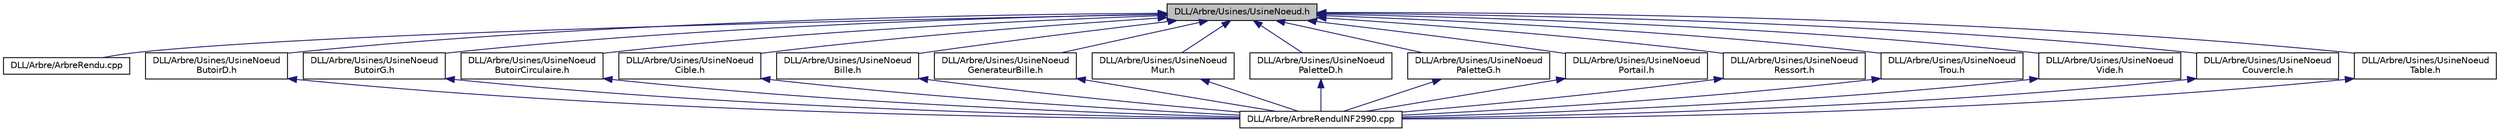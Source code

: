 digraph "DLL/Arbre/Usines/UsineNoeud.h"
{
  edge [fontname="Helvetica",fontsize="10",labelfontname="Helvetica",labelfontsize="10"];
  node [fontname="Helvetica",fontsize="10",shape=record];
  Node1 [label="DLL/Arbre/Usines/UsineNoeud.h",height=0.2,width=0.4,color="black", fillcolor="grey75", style="filled", fontcolor="black"];
  Node1 -> Node2 [dir="back",color="midnightblue",fontsize="10",style="solid",fontname="Helvetica"];
  Node2 [label="DLL/Arbre/ArbreRendu.cpp",height=0.2,width=0.4,color="black", fillcolor="white", style="filled",URL="$d7/dfb/_arbre_rendu_8cpp.html"];
  Node1 -> Node3 [dir="back",color="midnightblue",fontsize="10",style="solid",fontname="Helvetica"];
  Node3 [label="DLL/Arbre/Usines/UsineNoeud\lButoirD.h",height=0.2,width=0.4,color="black", fillcolor="white", style="filled",URL="$d5/dee/_usine_noeud_butoir_d_8h.html"];
  Node3 -> Node4 [dir="back",color="midnightblue",fontsize="10",style="solid",fontname="Helvetica"];
  Node4 [label="DLL/Arbre/ArbreRenduINF2990.cpp",height=0.2,width=0.4,color="black", fillcolor="white", style="filled",URL="$de/d39/_arbre_rendu_i_n_f2990_8cpp.html"];
  Node1 -> Node5 [dir="back",color="midnightblue",fontsize="10",style="solid",fontname="Helvetica"];
  Node5 [label="DLL/Arbre/Usines/UsineNoeud\lButoirG.h",height=0.2,width=0.4,color="black", fillcolor="white", style="filled",URL="$d4/d41/_usine_noeud_butoir_g_8h.html"];
  Node5 -> Node4 [dir="back",color="midnightblue",fontsize="10",style="solid",fontname="Helvetica"];
  Node1 -> Node6 [dir="back",color="midnightblue",fontsize="10",style="solid",fontname="Helvetica"];
  Node6 [label="DLL/Arbre/Usines/UsineNoeud\lButoirCirculaire.h",height=0.2,width=0.4,color="black", fillcolor="white", style="filled",URL="$db/d5e/_usine_noeud_butoir_circulaire_8h.html"];
  Node6 -> Node4 [dir="back",color="midnightblue",fontsize="10",style="solid",fontname="Helvetica"];
  Node1 -> Node7 [dir="back",color="midnightblue",fontsize="10",style="solid",fontname="Helvetica"];
  Node7 [label="DLL/Arbre/Usines/UsineNoeud\lCible.h",height=0.2,width=0.4,color="black", fillcolor="white", style="filled",URL="$d1/de0/_usine_noeud_cible_8h.html"];
  Node7 -> Node4 [dir="back",color="midnightblue",fontsize="10",style="solid",fontname="Helvetica"];
  Node1 -> Node8 [dir="back",color="midnightblue",fontsize="10",style="solid",fontname="Helvetica"];
  Node8 [label="DLL/Arbre/Usines/UsineNoeud\lBille.h",height=0.2,width=0.4,color="black", fillcolor="white", style="filled",URL="$d5/db3/_usine_noeud_bille_8h.html"];
  Node8 -> Node4 [dir="back",color="midnightblue",fontsize="10",style="solid",fontname="Helvetica"];
  Node1 -> Node9 [dir="back",color="midnightblue",fontsize="10",style="solid",fontname="Helvetica"];
  Node9 [label="DLL/Arbre/Usines/UsineNoeud\lGenerateurBille.h",height=0.2,width=0.4,color="black", fillcolor="white", style="filled",URL="$df/db4/_usine_noeud_generateur_bille_8h.html"];
  Node9 -> Node4 [dir="back",color="midnightblue",fontsize="10",style="solid",fontname="Helvetica"];
  Node1 -> Node10 [dir="back",color="midnightblue",fontsize="10",style="solid",fontname="Helvetica"];
  Node10 [label="DLL/Arbre/Usines/UsineNoeud\lMur.h",height=0.2,width=0.4,color="black", fillcolor="white", style="filled",URL="$dc/d77/_usine_noeud_mur_8h.html"];
  Node10 -> Node4 [dir="back",color="midnightblue",fontsize="10",style="solid",fontname="Helvetica"];
  Node1 -> Node11 [dir="back",color="midnightblue",fontsize="10",style="solid",fontname="Helvetica"];
  Node11 [label="DLL/Arbre/Usines/UsineNoeud\lPaletteD.h",height=0.2,width=0.4,color="black", fillcolor="white", style="filled",URL="$d3/d71/_usine_noeud_palette_d_8h.html"];
  Node11 -> Node4 [dir="back",color="midnightblue",fontsize="10",style="solid",fontname="Helvetica"];
  Node1 -> Node12 [dir="back",color="midnightblue",fontsize="10",style="solid",fontname="Helvetica"];
  Node12 [label="DLL/Arbre/Usines/UsineNoeud\lPaletteG.h",height=0.2,width=0.4,color="black", fillcolor="white", style="filled",URL="$db/d0a/_usine_noeud_palette_g_8h.html"];
  Node12 -> Node4 [dir="back",color="midnightblue",fontsize="10",style="solid",fontname="Helvetica"];
  Node1 -> Node13 [dir="back",color="midnightblue",fontsize="10",style="solid",fontname="Helvetica"];
  Node13 [label="DLL/Arbre/Usines/UsineNoeud\lPortail.h",height=0.2,width=0.4,color="black", fillcolor="white", style="filled",URL="$df/df7/_usine_noeud_portail_8h.html"];
  Node13 -> Node4 [dir="back",color="midnightblue",fontsize="10",style="solid",fontname="Helvetica"];
  Node1 -> Node14 [dir="back",color="midnightblue",fontsize="10",style="solid",fontname="Helvetica"];
  Node14 [label="DLL/Arbre/Usines/UsineNoeud\lRessort.h",height=0.2,width=0.4,color="black", fillcolor="white", style="filled",URL="$df/dc7/_usine_noeud_ressort_8h.html"];
  Node14 -> Node4 [dir="back",color="midnightblue",fontsize="10",style="solid",fontname="Helvetica"];
  Node1 -> Node15 [dir="back",color="midnightblue",fontsize="10",style="solid",fontname="Helvetica"];
  Node15 [label="DLL/Arbre/Usines/UsineNoeud\lTrou.h",height=0.2,width=0.4,color="black", fillcolor="white", style="filled",URL="$d1/d60/_usine_noeud_trou_8h.html"];
  Node15 -> Node4 [dir="back",color="midnightblue",fontsize="10",style="solid",fontname="Helvetica"];
  Node1 -> Node16 [dir="back",color="midnightblue",fontsize="10",style="solid",fontname="Helvetica"];
  Node16 [label="DLL/Arbre/Usines/UsineNoeud\lVide.h",height=0.2,width=0.4,color="black", fillcolor="white", style="filled",URL="$d6/d3d/_usine_noeud_vide_8h.html"];
  Node16 -> Node4 [dir="back",color="midnightblue",fontsize="10",style="solid",fontname="Helvetica"];
  Node1 -> Node17 [dir="back",color="midnightblue",fontsize="10",style="solid",fontname="Helvetica"];
  Node17 [label="DLL/Arbre/Usines/UsineNoeud\lCouvercle.h",height=0.2,width=0.4,color="black", fillcolor="white", style="filled",URL="$d3/d48/_usine_noeud_couvercle_8h.html"];
  Node17 -> Node4 [dir="back",color="midnightblue",fontsize="10",style="solid",fontname="Helvetica"];
  Node1 -> Node18 [dir="back",color="midnightblue",fontsize="10",style="solid",fontname="Helvetica"];
  Node18 [label="DLL/Arbre/Usines/UsineNoeud\lTable.h",height=0.2,width=0.4,color="black", fillcolor="white", style="filled",URL="$dd/dfe/_usine_noeud_table_8h.html"];
  Node18 -> Node4 [dir="back",color="midnightblue",fontsize="10",style="solid",fontname="Helvetica"];
}
